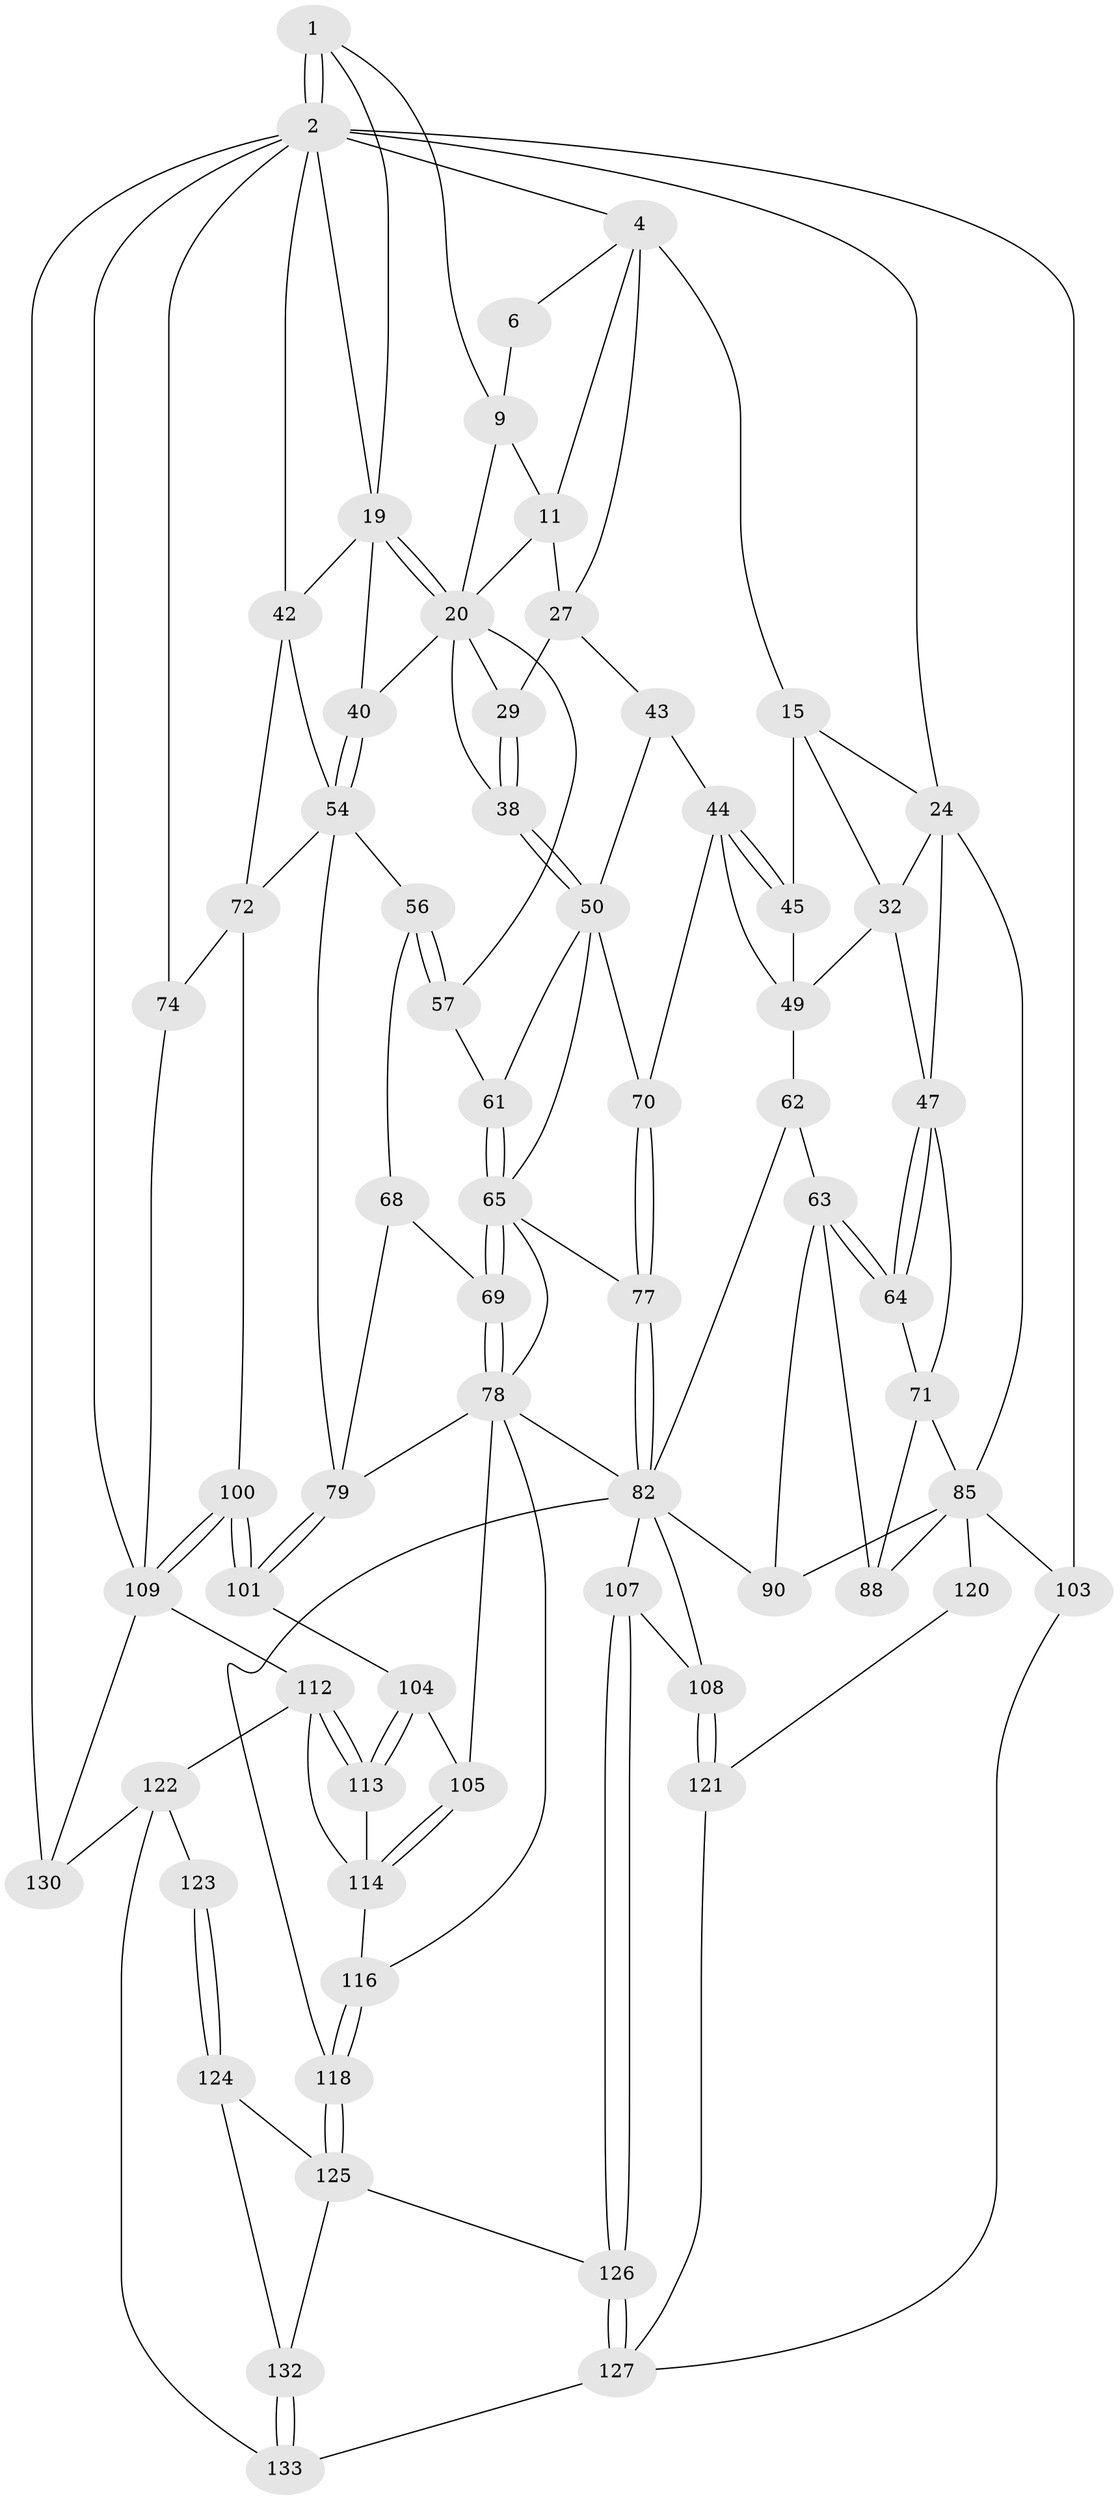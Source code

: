 // original degree distribution, {3: 0.014925373134328358, 6: 0.1791044776119403, 4: 0.19402985074626866, 5: 0.6119402985074627}
// Generated by graph-tools (version 1.1) at 2025/28/03/15/25 16:28:02]
// undirected, 67 vertices, 152 edges
graph export_dot {
graph [start="1"]
  node [color=gray90,style=filled];
  1 [pos="+0.9832328109211887+0",super="+7"];
  2 [pos="+1+0",super="+3+17+95"];
  4 [pos="+0.3151353753586027+0",super="+5"];
  6 [pos="+0.384124409007385+0"];
  9 [pos="+0.7659009909563685+0.057744452547068205",super="+10"];
  11 [pos="+0.5724970513916607+0.13812043416834346",super="+12"];
  15 [pos="+0.3060304172593052+0.1898409742779492",super="+31+16"];
  19 [pos="+0.8091417295692793+0.17527159144983592",super="+22"];
  20 [pos="+0.7471736441999638+0.2900304662828791",super="+36+21"];
  24 [pos="+0+0",super="+53+25"];
  27 [pos="+0.4615226177573539+0.26554503854996603",super="+30"];
  29 [pos="+0.5811150234501503+0.2952509282223504"];
  32 [pos="+0.22132490429189178+0.3030453269435245",super="+33+46"];
  38 [pos="+0.6372623823755901+0.3570616018132804"];
  40 [pos="+0.8229428074128735+0.3367456026721848"];
  42 [pos="+1+0.39547187307744386",super="+58"];
  43 [pos="+0.4888588027783003+0.33205977008943627"];
  44 [pos="+0.3945226252546496+0.410986280579425",super="+59"];
  45 [pos="+0.34691448784927514+0.3646772479324996"];
  47 [pos="+0.20179567426089703+0.41197912923146834",super="+48"];
  49 [pos="+0.2787150886177141+0.39174020482825384",super="+60"];
  50 [pos="+0.5556639777198518+0.4144388879584265",super="+51"];
  54 [pos="+0.844797982512719+0.3975244680122383",super="+55"];
  56 [pos="+0.7402771874717208+0.4862287588644102"];
  57 [pos="+0.6984249291773835+0.36901244712960846"];
  61 [pos="+0.636406413422605+0.4534286187007848"];
  62 [pos="+0.3047928041133358+0.524069733496717"];
  63 [pos="+0.23335141495108197+0.5401801461269058",super="+87"];
  64 [pos="+0.2064596548900377+0.5110401525737583"];
  65 [pos="+0.6370937325912378+0.5017751229915639",super="+66"];
  68 [pos="+0.7241838937634123+0.4952139574285679"];
  69 [pos="+0.6513789163023062+0.5110463235631694"];
  70 [pos="+0.48186850198455267+0.510622754574097"];
  71 [pos="+0.07677481129430595+0.5176426078425937",super="+84"];
  72 [pos="+0.9053989693367815+0.5328491458913508",super="+75"];
  74 [pos="+1+0.6253191683621289",super="+97"];
  77 [pos="+0.48633242094245716+0.5948038723482166"];
  78 [pos="+0.6485149676034789+0.5931835700551479",super="+81"];
  79 [pos="+0.8375631239327052+0.5923248768312427",super="+80"];
  82 [pos="+0.47913861807352626+0.6133269506963182",super="+83+94"];
  85 [pos="+0+0.6802189785572472",super="+98+86"];
  88 [pos="+0.11025819151039344+0.6316288326279641"];
  90 [pos="+0.2990594016965732+0.6992136709273046",super="+91"];
  100 [pos="+0.8948695803994413+0.6977448869030037"];
  101 [pos="+0.8522628082263171+0.6629044804623978"];
  103 [pos="+0+1"];
  104 [pos="+0.8144697211561979+0.6952594661663252"];
  105 [pos="+0.7389687604308846+0.7331338835536606"];
  107 [pos="+0.5098774648567695+0.8350103599899098"];
  108 [pos="+0.3821422714551026+0.7954384554910661"];
  109 [pos="+0.9151221348644741+0.7772281407190469",super="+110"];
  112 [pos="+0.8397744190411137+0.860603502468088",super="+119"];
  113 [pos="+0.8163477364252336+0.7906979945897447"];
  114 [pos="+0.7389571253876958+0.7334008030509596",super="+115"];
  116 [pos="+0.6880927416045096+0.822995080277294"];
  118 [pos="+0.5758490206066664+0.8453480952055086"];
  120 [pos="+0.12947094543058663+0.8032553776779957"];
  121 [pos="+0.2746807101472763+0.9456353476263809"];
  122 [pos="+0.7449096167561565+0.8928684234369965",super="+131"];
  123 [pos="+0.686133510202648+0.9592954005177464"];
  124 [pos="+0.6311739122181828+0.9186681549321517"];
  125 [pos="+0.5758792674616428+0.8454389727000424",super="+129"];
  126 [pos="+0.4095959812770707+1"];
  127 [pos="+0.3716010831013548+1",super="+128"];
  130 [pos="+1+1"];
  132 [pos="+0.5933376529519135+0.9777379142405201"];
  133 [pos="+0.6214279374802887+1"];
  1 -- 2 [weight=2];
  1 -- 2;
  1 -- 19;
  1 -- 9;
  2 -- 24;
  2 -- 4;
  2 -- 103 [weight=2];
  2 -- 19;
  2 -- 74 [weight=2];
  2 -- 42;
  2 -- 130;
  2 -- 109;
  4 -- 6;
  4 -- 27;
  4 -- 11;
  4 -- 15 [weight=3];
  6 -- 9;
  9 -- 11;
  9 -- 20;
  11 -- 20;
  11 -- 27;
  15 -- 32 [weight=2];
  15 -- 45;
  15 -- 24;
  19 -- 20;
  19 -- 20;
  19 -- 40;
  19 -- 42;
  20 -- 40;
  20 -- 57;
  20 -- 38;
  20 -- 29;
  24 -- 32;
  24 -- 85;
  24 -- 47 [weight=2];
  27 -- 43;
  27 -- 29;
  29 -- 38;
  29 -- 38;
  32 -- 49;
  32 -- 47;
  38 -- 50;
  38 -- 50;
  40 -- 54;
  40 -- 54;
  42 -- 72;
  42 -- 54;
  43 -- 44;
  43 -- 50;
  44 -- 45;
  44 -- 45;
  44 -- 70;
  44 -- 49;
  45 -- 49;
  47 -- 64;
  47 -- 64;
  47 -- 71;
  49 -- 62;
  50 -- 61;
  50 -- 70;
  50 -- 65;
  54 -- 56;
  54 -- 72;
  54 -- 79;
  56 -- 57;
  56 -- 57;
  56 -- 68;
  57 -- 61;
  61 -- 65;
  61 -- 65;
  62 -- 63;
  62 -- 82;
  63 -- 64;
  63 -- 64;
  63 -- 88;
  63 -- 90;
  64 -- 71;
  65 -- 69;
  65 -- 69;
  65 -- 77;
  65 -- 78;
  68 -- 69;
  68 -- 79;
  69 -- 78;
  69 -- 78;
  70 -- 77;
  70 -- 77;
  71 -- 88;
  71 -- 85;
  72 -- 74;
  72 -- 100;
  74 -- 109;
  77 -- 82;
  77 -- 82;
  78 -- 116;
  78 -- 105;
  78 -- 79;
  78 -- 82;
  79 -- 101;
  79 -- 101;
  82 -- 108;
  82 -- 90;
  82 -- 118;
  82 -- 107;
  85 -- 88;
  85 -- 90 [weight=2];
  85 -- 120 [weight=2];
  85 -- 103;
  100 -- 101;
  100 -- 101;
  100 -- 109;
  100 -- 109;
  101 -- 104;
  103 -- 127;
  104 -- 105;
  104 -- 113;
  104 -- 113;
  105 -- 114;
  105 -- 114;
  107 -- 108;
  107 -- 126;
  107 -- 126;
  108 -- 121;
  108 -- 121;
  109 -- 112;
  109 -- 130;
  112 -- 113;
  112 -- 113;
  112 -- 114;
  112 -- 122;
  113 -- 114;
  114 -- 116;
  116 -- 118;
  116 -- 118;
  118 -- 125;
  118 -- 125;
  120 -- 121;
  121 -- 127;
  122 -- 123 [weight=2];
  122 -- 133;
  122 -- 130;
  123 -- 124;
  123 -- 124;
  124 -- 125;
  124 -- 132;
  125 -- 132;
  125 -- 126;
  126 -- 127;
  126 -- 127;
  127 -- 133;
  132 -- 133;
  132 -- 133;
}

